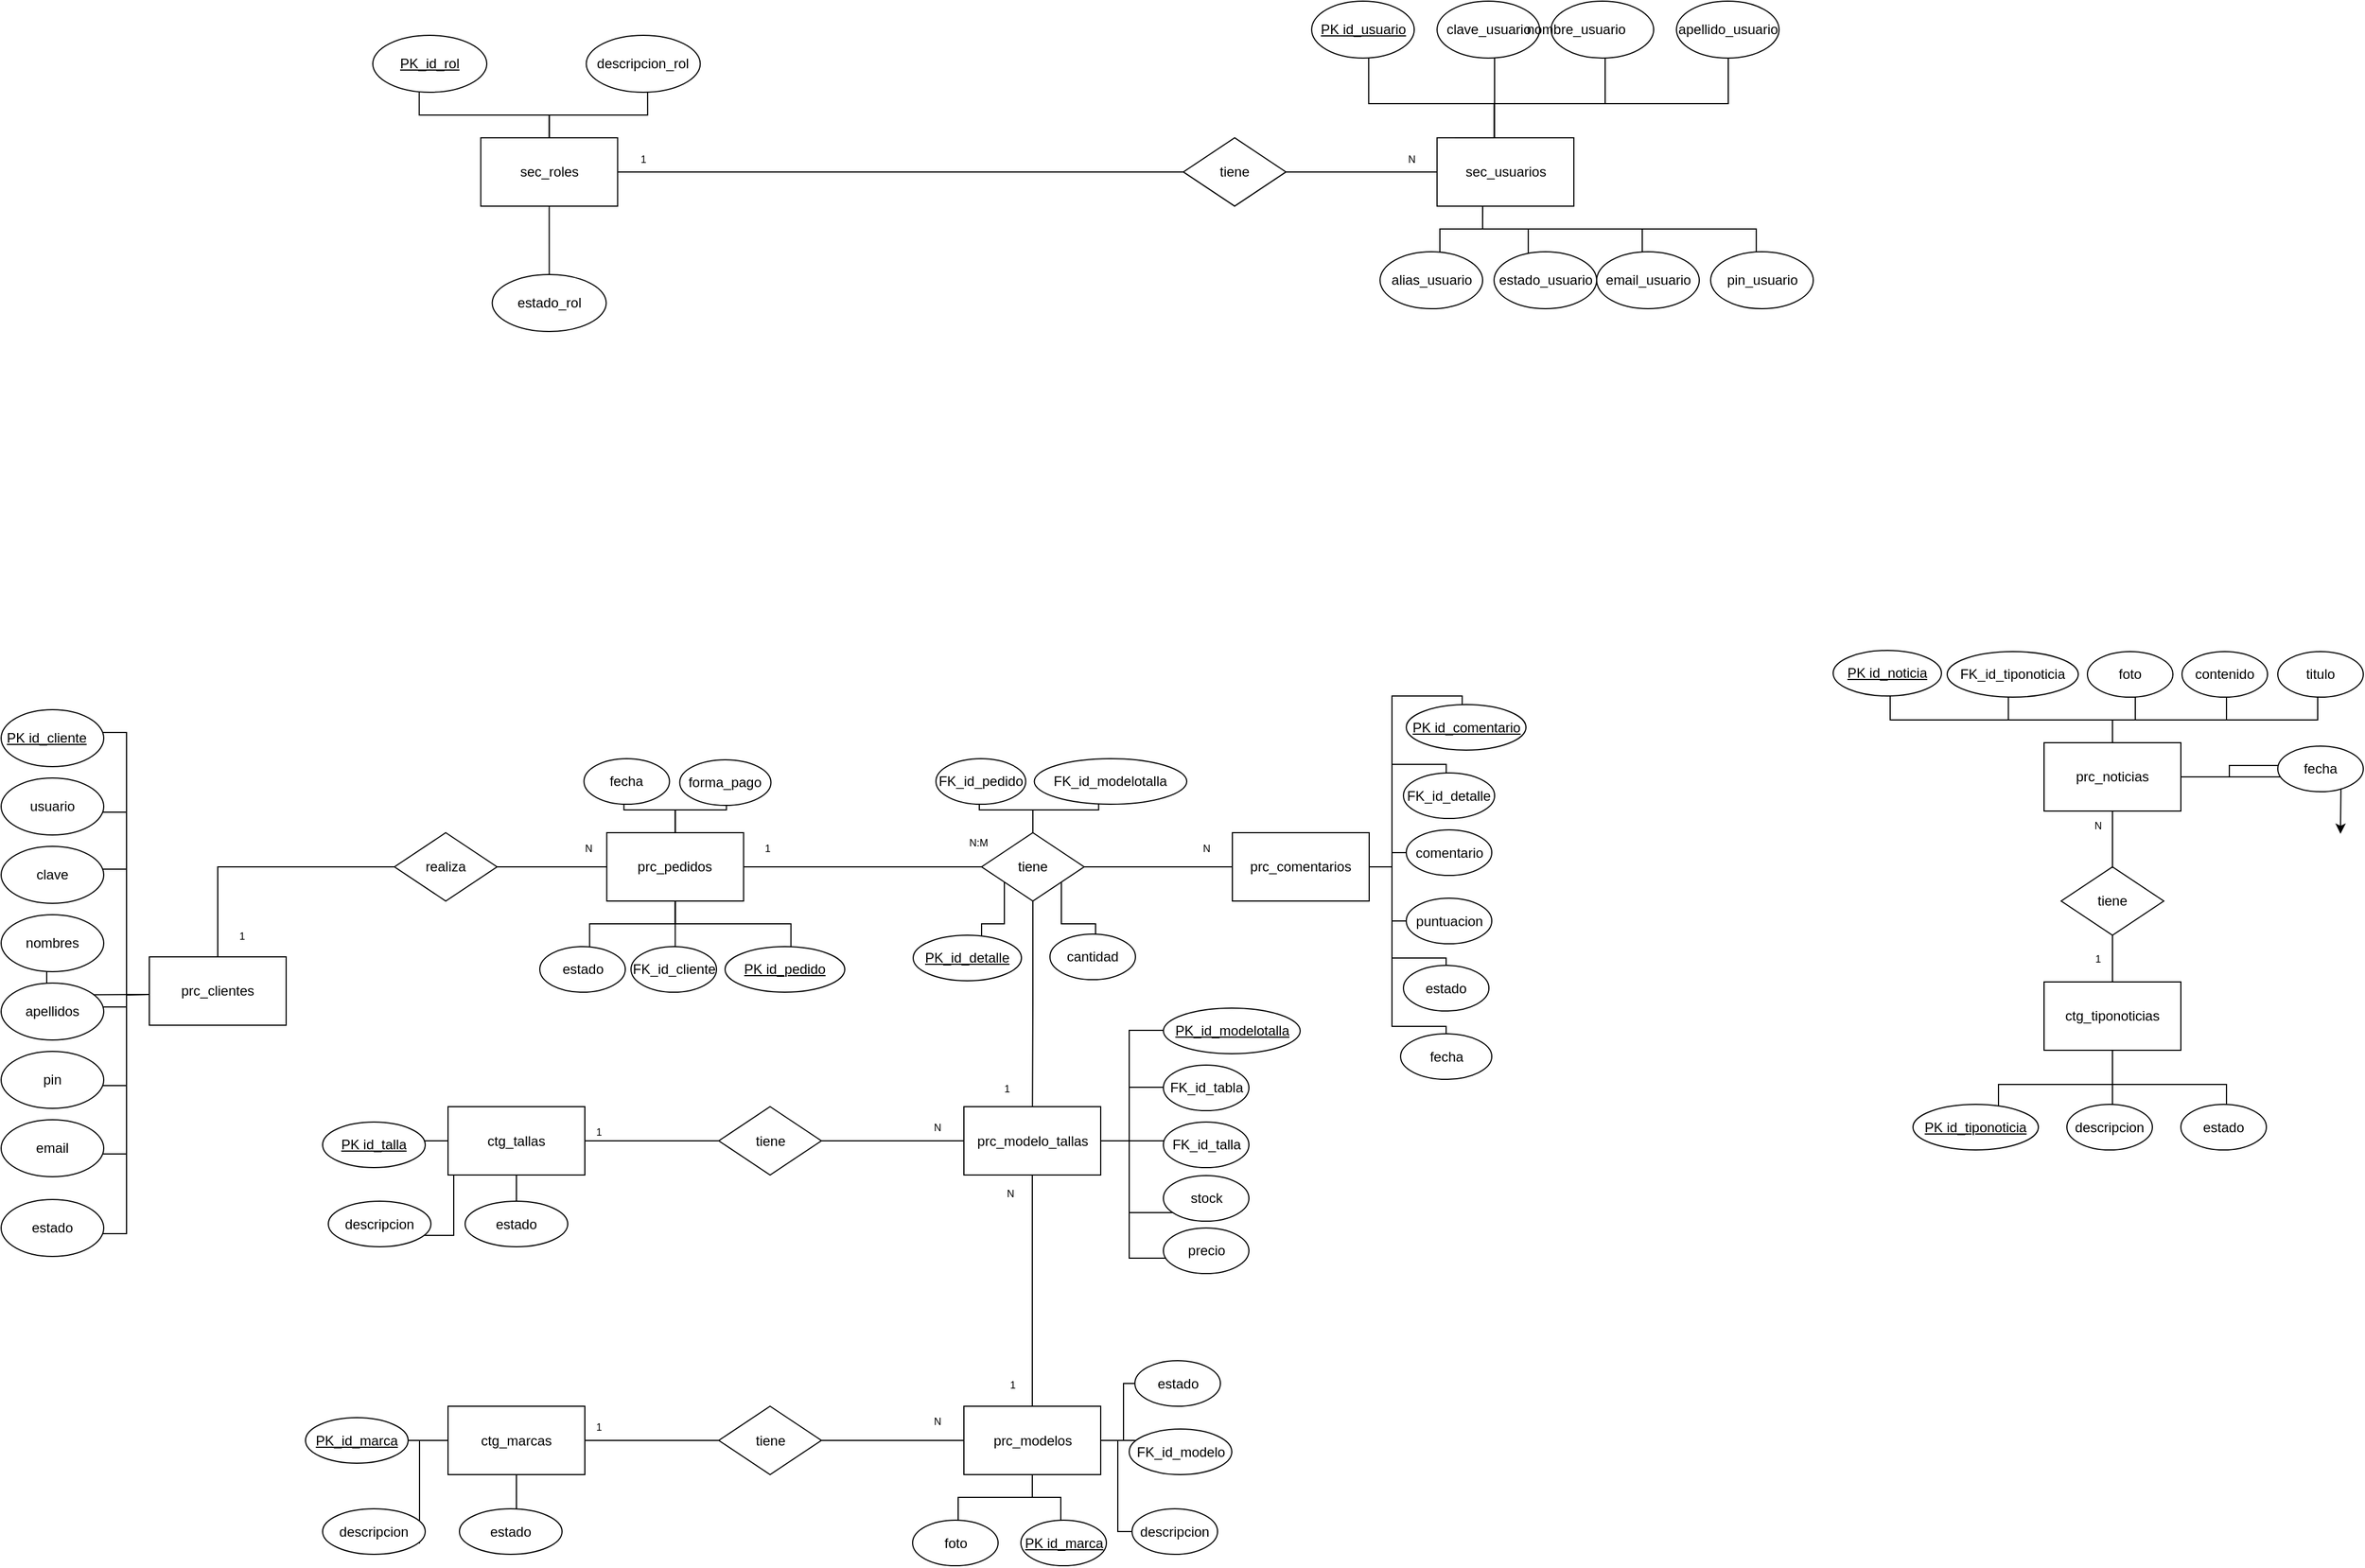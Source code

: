 <mxfile version="24.0.7" type="github">
  <diagram name="ER" id="s_cLqucrCK-qtgdjDWhT">
    <mxGraphModel dx="1533" dy="1961" grid="1" gridSize="10" guides="1" tooltips="1" connect="1" arrows="1" fold="1" page="1" pageScale="1" pageWidth="827" pageHeight="1169" math="0" shadow="0">
      <root>
        <mxCell id="0" />
        <mxCell id="1" parent="0" />
        <mxCell id="Yz_XdNRA3-hMg08UgE4n-2" value="realiza" style="rhombus;whiteSpace=wrap;html=1;" parent="1" vertex="1">
          <mxGeometry x="188" y="640" width="90" height="60" as="geometry" />
        </mxCell>
        <mxCell id="Yz_XdNRA3-hMg08UgE4n-3" value="tiene" style="rhombus;whiteSpace=wrap;html=1;" parent="1" vertex="1">
          <mxGeometry x="703" y="640" width="90" height="60" as="geometry" />
        </mxCell>
        <mxCell id="Yz_XdNRA3-hMg08UgE4n-4" value="tiene" style="rhombus;whiteSpace=wrap;html=1;" parent="1" vertex="1">
          <mxGeometry x="472.5" y="880.5" width="90" height="60" as="geometry" />
        </mxCell>
        <mxCell id="Yz_XdNRA3-hMg08UgE4n-5" value="tiene" style="rhombus;whiteSpace=wrap;html=1;" parent="1" vertex="1">
          <mxGeometry x="472.5" y="1143.5" width="90" height="60" as="geometry" />
        </mxCell>
        <mxCell id="Yz_XdNRA3-hMg08UgE4n-6" style="edgeStyle=orthogonalEdgeStyle;rounded=0;orthogonalLoop=1;jettySize=auto;html=1;entryX=0.542;entryY=0.5;entryDx=0;entryDy=0;entryPerimeter=0;exitX=1;exitY=0.5;exitDx=0;exitDy=0;" parent="1" source="Yz_XdNRA3-hMg08UgE4n-2" target="Yz_XdNRA3-hMg08UgE4n-22" edge="1">
          <mxGeometry relative="1" as="geometry">
            <mxPoint x="266.75" y="670" as="sourcePoint" />
          </mxGeometry>
        </mxCell>
        <mxCell id="Yz_XdNRA3-hMg08UgE4n-7" style="edgeStyle=orthogonalEdgeStyle;rounded=0;orthogonalLoop=1;jettySize=auto;html=1;entryX=0.5;entryY=0.5;entryDx=0;entryDy=0;entryPerimeter=0;" parent="1" source="Yz_XdNRA3-hMg08UgE4n-2" target="Yz_XdNRA3-hMg08UgE4n-23" edge="1">
          <mxGeometry relative="1" as="geometry" />
        </mxCell>
        <mxCell id="Yz_XdNRA3-hMg08UgE4n-8" style="edgeStyle=orthogonalEdgeStyle;rounded=0;orthogonalLoop=1;jettySize=auto;html=1;entryX=0.625;entryY=0.5;entryDx=0;entryDy=0;entryPerimeter=0;" parent="1" source="Yz_XdNRA3-hMg08UgE4n-3" target="Yz_XdNRA3-hMg08UgE4n-22" edge="1">
          <mxGeometry relative="1" as="geometry" />
        </mxCell>
        <mxCell id="Yz_XdNRA3-hMg08UgE4n-9" style="edgeStyle=orthogonalEdgeStyle;rounded=0;orthogonalLoop=1;jettySize=auto;html=1;entryX=0.417;entryY=0.5;entryDx=0;entryDy=0;entryPerimeter=0;" parent="1" source="Yz_XdNRA3-hMg08UgE4n-3" target="Yz_XdNRA3-hMg08UgE4n-26" edge="1">
          <mxGeometry relative="1" as="geometry" />
        </mxCell>
        <mxCell id="Yz_XdNRA3-hMg08UgE4n-10" style="edgeStyle=orthogonalEdgeStyle;rounded=0;orthogonalLoop=1;jettySize=auto;html=1;entryX=0.5;entryY=0.667;entryDx=0;entryDy=0;entryPerimeter=0;" parent="1" source="Yz_XdNRA3-hMg08UgE4n-3" target="Yz_XdNRA3-hMg08UgE4n-21" edge="1">
          <mxGeometry relative="1" as="geometry" />
        </mxCell>
        <mxCell id="Yz_XdNRA3-hMg08UgE4n-11" style="edgeStyle=orthogonalEdgeStyle;rounded=0;orthogonalLoop=1;jettySize=auto;html=1;entryX=0.292;entryY=0.5;entryDx=0;entryDy=0;entryPerimeter=0;exitX=1;exitY=0.5;exitDx=0;exitDy=0;" parent="1" source="Yz_XdNRA3-hMg08UgE4n-4" target="Yz_XdNRA3-hMg08UgE4n-21" edge="1">
          <mxGeometry relative="1" as="geometry">
            <mxPoint x="642.5" y="910.5" as="sourcePoint" />
          </mxGeometry>
        </mxCell>
        <mxCell id="Yz_XdNRA3-hMg08UgE4n-12" style="edgeStyle=orthogonalEdgeStyle;rounded=0;orthogonalLoop=1;jettySize=auto;html=1;entryX=0.625;entryY=0.5;entryDx=0;entryDy=0;entryPerimeter=0;" parent="1" source="Yz_XdNRA3-hMg08UgE4n-4" target="Yz_XdNRA3-hMg08UgE4n-28" edge="1">
          <mxGeometry relative="1" as="geometry" />
        </mxCell>
        <mxCell id="Yz_XdNRA3-hMg08UgE4n-13" style="edgeStyle=orthogonalEdgeStyle;rounded=0;orthogonalLoop=1;jettySize=auto;html=1;entryX=0.5;entryY=0.667;entryDx=0;entryDy=0;entryPerimeter=0;" parent="1" source="Yz_XdNRA3-hMg08UgE4n-21" target="Yz_XdNRA3-hMg08UgE4n-27" edge="1">
          <mxGeometry relative="1" as="geometry" />
        </mxCell>
        <mxCell id="Yz_XdNRA3-hMg08UgE4n-14" style="edgeStyle=orthogonalEdgeStyle;rounded=0;orthogonalLoop=1;jettySize=auto;html=1;entryX=0.292;entryY=0.5;entryDx=0;entryDy=0;entryPerimeter=0;exitX=1;exitY=0.5;exitDx=0;exitDy=0;" parent="1" source="Yz_XdNRA3-hMg08UgE4n-5" target="Yz_XdNRA3-hMg08UgE4n-27" edge="1">
          <mxGeometry relative="1" as="geometry">
            <mxPoint x="642.5" y="1173.5" as="sourcePoint" />
          </mxGeometry>
        </mxCell>
        <mxCell id="Yz_XdNRA3-hMg08UgE4n-15" style="edgeStyle=orthogonalEdgeStyle;rounded=0;orthogonalLoop=1;jettySize=auto;html=1;entryX=0.542;entryY=0.5;entryDx=0;entryDy=0;entryPerimeter=0;" parent="1" source="Yz_XdNRA3-hMg08UgE4n-5" target="Yz_XdNRA3-hMg08UgE4n-30" edge="1">
          <mxGeometry relative="1" as="geometry" />
        </mxCell>
        <mxCell id="Yz_XdNRA3-hMg08UgE4n-16" style="edgeStyle=orthogonalEdgeStyle;rounded=0;orthogonalLoop=1;jettySize=auto;html=1;entryX=0.444;entryY=0.5;entryDx=0;entryDy=0;entryPerimeter=0;" parent="1" source="Yz_XdNRA3-hMg08UgE4n-24" target="Yz_XdNRA3-hMg08UgE4n-32" edge="1">
          <mxGeometry relative="1" as="geometry">
            <mxPoint x="992.5" y="59.97" as="targetPoint" />
          </mxGeometry>
        </mxCell>
        <mxCell id="Yz_XdNRA3-hMg08UgE4n-17" style="edgeStyle=orthogonalEdgeStyle;rounded=0;orthogonalLoop=1;jettySize=auto;html=1;entryX=0.833;entryY=0.5;entryDx=0;entryDy=0;entryPerimeter=0;exitX=0;exitY=0.5;exitDx=0;exitDy=0;" parent="1" source="Yz_XdNRA3-hMg08UgE4n-32" target="Yz_XdNRA3-hMg08UgE4n-20" edge="1">
          <mxGeometry relative="1" as="geometry">
            <mxPoint x="552.5" y="69.97" as="sourcePoint" />
          </mxGeometry>
        </mxCell>
        <mxCell id="Yz_XdNRA3-hMg08UgE4n-18" style="edgeStyle=orthogonalEdgeStyle;rounded=0;orthogonalLoop=1;jettySize=auto;html=1;entryX=0.5;entryY=0.517;entryDx=0;entryDy=0;entryPerimeter=0;" parent="1" source="Yz_XdNRA3-hMg08UgE4n-29" target="Yz_XdNRA3-hMg08UgE4n-31" edge="1">
          <mxGeometry relative="1" as="geometry" />
        </mxCell>
        <mxCell id="Yz_XdNRA3-hMg08UgE4n-19" style="edgeStyle=orthogonalEdgeStyle;rounded=0;orthogonalLoop=1;jettySize=auto;html=1;entryX=0.5;entryY=0.5;entryDx=0;entryDy=0;entryPerimeter=0;" parent="1" source="Yz_XdNRA3-hMg08UgE4n-31" target="Yz_XdNRA3-hMg08UgE4n-25" edge="1">
          <mxGeometry relative="1" as="geometry" />
        </mxCell>
        <mxCell id="Yz_XdNRA3-hMg08UgE4n-188" style="edgeStyle=orthogonalEdgeStyle;rounded=0;orthogonalLoop=1;jettySize=auto;html=1;exitX=0.5;exitY=1;exitDx=0;exitDy=0;entryX=0.263;entryY=0.8;entryDx=0;entryDy=0;entryPerimeter=0;" parent="1" source="Yz_XdNRA3-hMg08UgE4n-20" target="Yz_XdNRA3-hMg08UgE4n-187" edge="1">
          <mxGeometry relative="1" as="geometry">
            <mxPoint x="324" y="170" as="targetPoint" />
            <Array as="points">
              <mxPoint x="324" y="190" />
            </Array>
          </mxGeometry>
        </mxCell>
        <mxCell id="Yz_XdNRA3-hMg08UgE4n-20" value="sec_roles" style="rounded=0;whiteSpace=wrap;html=1;" parent="1" vertex="1">
          <mxGeometry x="263.75" y="29.97" width="120" height="60" as="geometry" />
        </mxCell>
        <mxCell id="Yz_XdNRA3-hMg08UgE4n-21" value="prc_modelo_tallas" style="rounded=0;whiteSpace=wrap;html=1;" parent="1" vertex="1">
          <mxGeometry x="687.5" y="880.5" width="120" height="60" as="geometry" />
        </mxCell>
        <mxCell id="Yz_XdNRA3-hMg08UgE4n-22" value="prc_pedidos" style="rounded=0;whiteSpace=wrap;html=1;" parent="1" vertex="1">
          <mxGeometry x="374.25" y="640" width="120" height="60" as="geometry" />
        </mxCell>
        <mxCell id="Yz_XdNRA3-hMg08UgE4n-23" value="prc_clientes" style="rounded=0;whiteSpace=wrap;html=1;" parent="1" vertex="1">
          <mxGeometry x="-27" y="749" width="120" height="60" as="geometry" />
        </mxCell>
        <mxCell id="Yz_XdNRA3-hMg08UgE4n-24" value="sec_usuarios" style="rounded=0;whiteSpace=wrap;html=1;" parent="1" vertex="1">
          <mxGeometry x="1102.54" y="29.97" width="120" height="60" as="geometry" />
        </mxCell>
        <mxCell id="Yz_XdNRA3-hMg08UgE4n-25" value="ctg_tiponoticias" style="rounded=0;whiteSpace=wrap;html=1;" parent="1" vertex="1">
          <mxGeometry x="1635" y="771" width="120" height="60" as="geometry" />
        </mxCell>
        <mxCell id="Yz_XdNRA3-hMg08UgE4n-26" value="prc_comentarios" style="rounded=0;whiteSpace=wrap;html=1;" parent="1" vertex="1">
          <mxGeometry x="923" y="640" width="120" height="60" as="geometry" />
        </mxCell>
        <mxCell id="Yz_XdNRA3-hMg08UgE4n-27" value="prc_modelos" style="rounded=0;whiteSpace=wrap;html=1;" parent="1" vertex="1">
          <mxGeometry x="687.5" y="1143.5" width="120" height="60" as="geometry" />
        </mxCell>
        <mxCell id="Yz_XdNRA3-hMg08UgE4n-28" value="ctg_tallas" style="rounded=0;whiteSpace=wrap;html=1;" parent="1" vertex="1">
          <mxGeometry x="235" y="880.5" width="120" height="60" as="geometry" />
        </mxCell>
        <mxCell id="Yz_XdNRA3-hMg08UgE4n-29" value="prc_noticias" style="rounded=0;whiteSpace=wrap;html=1;" parent="1" vertex="1">
          <mxGeometry x="1635" y="561" width="120" height="60" as="geometry" />
        </mxCell>
        <mxCell id="Yz_XdNRA3-hMg08UgE4n-30" value="ctg_marcas" style="rounded=0;whiteSpace=wrap;html=1;" parent="1" vertex="1">
          <mxGeometry x="235" y="1143.5" width="120" height="60" as="geometry" />
        </mxCell>
        <mxCell id="Yz_XdNRA3-hMg08UgE4n-31" value="tiene" style="rhombus;whiteSpace=wrap;html=1;" parent="1" vertex="1">
          <mxGeometry x="1650" y="670" width="90" height="60" as="geometry" />
        </mxCell>
        <mxCell id="Yz_XdNRA3-hMg08UgE4n-32" value="tiene" style="rhombus;whiteSpace=wrap;html=1;" parent="1" vertex="1">
          <mxGeometry x="880" y="29.97" width="90" height="60" as="geometry" />
        </mxCell>
        <mxCell id="Yz_XdNRA3-hMg08UgE4n-33" style="edgeStyle=orthogonalEdgeStyle;rounded=0;orthogonalLoop=1;jettySize=auto;html=1;entryX=0.444;entryY=0.42;entryDx=0;entryDy=0;entryPerimeter=0;" parent="1" target="Yz_XdNRA3-hMg08UgE4n-44" edge="1">
          <mxGeometry relative="1" as="geometry">
            <mxPoint x="-27.0" y="782" as="sourcePoint" />
          </mxGeometry>
        </mxCell>
        <mxCell id="Yz_XdNRA3-hMg08UgE4n-34" style="edgeStyle=orthogonalEdgeStyle;rounded=0;orthogonalLoop=1;jettySize=auto;html=1;entryX=0.444;entryY=0.5;entryDx=0;entryDy=0;entryPerimeter=0;" parent="1" target="Yz_XdNRA3-hMg08UgE4n-46" edge="1">
          <mxGeometry relative="1" as="geometry">
            <mxPoint x="-27.0" y="782" as="sourcePoint" />
          </mxGeometry>
        </mxCell>
        <mxCell id="Yz_XdNRA3-hMg08UgE4n-35" style="edgeStyle=orthogonalEdgeStyle;rounded=0;orthogonalLoop=1;jettySize=auto;html=1;entryX=0.556;entryY=0.6;entryDx=0;entryDy=0;entryPerimeter=0;" parent="1" target="Yz_XdNRA3-hMg08UgE4n-43" edge="1">
          <mxGeometry relative="1" as="geometry">
            <Array as="points">
              <mxPoint x="-47" y="782" />
              <mxPoint x="-47" y="862" />
            </Array>
            <mxPoint x="-27.0" y="782" as="sourcePoint" />
          </mxGeometry>
        </mxCell>
        <mxCell id="Yz_XdNRA3-hMg08UgE4n-36" style="edgeStyle=orthogonalEdgeStyle;rounded=0;orthogonalLoop=1;jettySize=auto;html=1;entryX=0.556;entryY=0.6;entryDx=0;entryDy=0;entryPerimeter=0;" parent="1" target="Yz_XdNRA3-hMg08UgE4n-42" edge="1">
          <mxGeometry relative="1" as="geometry">
            <Array as="points">
              <mxPoint x="-47" y="782" />
              <mxPoint x="-47" y="922" />
            </Array>
            <mxPoint x="-27.0" y="782" as="sourcePoint" />
          </mxGeometry>
        </mxCell>
        <mxCell id="Yz_XdNRA3-hMg08UgE4n-37" style="edgeStyle=orthogonalEdgeStyle;rounded=0;orthogonalLoop=1;jettySize=auto;html=1;entryX=0.556;entryY=0.6;entryDx=0;entryDy=0;entryPerimeter=0;" parent="1" target="Yz_XdNRA3-hMg08UgE4n-41" edge="1">
          <mxGeometry relative="1" as="geometry">
            <Array as="points">
              <mxPoint x="-47" y="782" />
              <mxPoint x="-47" y="992" />
            </Array>
            <mxPoint x="-27.0" y="782" as="sourcePoint" />
          </mxGeometry>
        </mxCell>
        <mxCell id="Yz_XdNRA3-hMg08UgE4n-38" style="edgeStyle=orthogonalEdgeStyle;rounded=0;orthogonalLoop=1;jettySize=auto;html=1;entryX=0.556;entryY=0.4;entryDx=0;entryDy=0;entryPerimeter=0;" parent="1" target="Yz_XdNRA3-hMg08UgE4n-45" edge="1">
          <mxGeometry relative="1" as="geometry">
            <Array as="points">
              <mxPoint x="-47" y="782" />
              <mxPoint x="-47" y="672" />
            </Array>
            <mxPoint x="-27.0" y="782" as="sourcePoint" />
          </mxGeometry>
        </mxCell>
        <mxCell id="Yz_XdNRA3-hMg08UgE4n-39" style="edgeStyle=orthogonalEdgeStyle;rounded=0;orthogonalLoop=1;jettySize=auto;html=1;entryX=0.556;entryY=0.6;entryDx=0;entryDy=0;entryPerimeter=0;" parent="1" target="Yz_XdNRA3-hMg08UgE4n-40" edge="1">
          <mxGeometry relative="1" as="geometry">
            <Array as="points">
              <mxPoint x="-47" y="782" />
              <mxPoint x="-47" y="622" />
            </Array>
            <mxPoint x="-27.0" y="782" as="sourcePoint" />
          </mxGeometry>
        </mxCell>
        <mxCell id="Yz_XdNRA3-hMg08UgE4n-40" value="usuario" style="ellipse;whiteSpace=wrap;html=1;" parent="1" vertex="1">
          <mxGeometry x="-157" y="592" width="90" height="50" as="geometry" />
        </mxCell>
        <mxCell id="Yz_XdNRA3-hMg08UgE4n-41" value="estado" style="ellipse;whiteSpace=wrap;html=1;" parent="1" vertex="1">
          <mxGeometry x="-157" y="962" width="90" height="50" as="geometry" />
        </mxCell>
        <mxCell id="Yz_XdNRA3-hMg08UgE4n-42" value="email" style="ellipse;whiteSpace=wrap;html=1;" parent="1" vertex="1">
          <mxGeometry x="-157" y="892" width="90" height="50" as="geometry" />
        </mxCell>
        <mxCell id="Yz_XdNRA3-hMg08UgE4n-43" value="pin" style="ellipse;whiteSpace=wrap;html=1;" parent="1" vertex="1">
          <mxGeometry x="-157" y="832" width="90" height="50" as="geometry" />
        </mxCell>
        <mxCell id="Yz_XdNRA3-hMg08UgE4n-44" value="apellidos" style="ellipse;whiteSpace=wrap;html=1;" parent="1" vertex="1">
          <mxGeometry x="-157" y="772" width="90" height="50" as="geometry" />
        </mxCell>
        <mxCell id="Yz_XdNRA3-hMg08UgE4n-45" value="clave" style="ellipse;whiteSpace=wrap;html=1;" parent="1" vertex="1">
          <mxGeometry x="-157" y="652" width="90" height="50" as="geometry" />
        </mxCell>
        <mxCell id="Yz_XdNRA3-hMg08UgE4n-46" value="nombres" style="ellipse;whiteSpace=wrap;html=1;" parent="1" vertex="1">
          <mxGeometry x="-157" y="712" width="90" height="50" as="geometry" />
        </mxCell>
        <mxCell id="Yz_XdNRA3-hMg08UgE4n-47" style="edgeStyle=orthogonalEdgeStyle;rounded=0;orthogonalLoop=1;jettySize=auto;html=1;entryX=0.444;entryY=0.4;entryDx=0;entryDy=0;entryPerimeter=0;" parent="1" target="Yz_XdNRA3-hMg08UgE4n-48" edge="1">
          <mxGeometry relative="1" as="geometry">
            <Array as="points">
              <mxPoint x="-47" y="782" />
              <mxPoint x="-47" y="552" />
            </Array>
            <mxPoint x="-27.0" y="782" as="sourcePoint" />
          </mxGeometry>
        </mxCell>
        <mxCell id="Yz_XdNRA3-hMg08UgE4n-48" value="&lt;u&gt;PK id_cliente&lt;span style=&quot;white-space: pre;&quot;&gt;&#x9;&lt;/span&gt;&lt;/u&gt;" style="ellipse;whiteSpace=wrap;html=1;" parent="1" vertex="1">
          <mxGeometry x="-157" y="532" width="90" height="50" as="geometry" />
        </mxCell>
        <mxCell id="Yz_XdNRA3-hMg08UgE4n-49" style="edgeStyle=orthogonalEdgeStyle;rounded=0;orthogonalLoop=1;jettySize=auto;html=1;entryX=0.6;entryY=0.5;entryDx=0;entryDy=0;entryPerimeter=0;" parent="1" source="Yz_XdNRA3-hMg08UgE4n-26" target="Yz_XdNRA3-hMg08UgE4n-110" edge="1">
          <mxGeometry relative="1" as="geometry" />
        </mxCell>
        <mxCell id="Yz_XdNRA3-hMg08UgE4n-50" style="edgeStyle=orthogonalEdgeStyle;rounded=0;orthogonalLoop=1;jettySize=auto;html=1;entryX=0.6;entryY=0.5;entryDx=0;entryDy=0;entryPerimeter=0;" parent="1" source="Yz_XdNRA3-hMg08UgE4n-26" target="Yz_XdNRA3-hMg08UgE4n-111" edge="1">
          <mxGeometry relative="1" as="geometry" />
        </mxCell>
        <mxCell id="Yz_XdNRA3-hMg08UgE4n-51" style="edgeStyle=orthogonalEdgeStyle;rounded=0;orthogonalLoop=1;jettySize=auto;html=1;entryX=0.469;entryY=0.5;entryDx=0;entryDy=0;entryPerimeter=0;" parent="1" source="Yz_XdNRA3-hMg08UgE4n-26" target="Yz_XdNRA3-hMg08UgE4n-107" edge="1">
          <mxGeometry relative="1" as="geometry">
            <Array as="points">
              <mxPoint x="1063" y="670" />
              <mxPoint x="1063" y="580" />
            </Array>
          </mxGeometry>
        </mxCell>
        <mxCell id="Yz_XdNRA3-hMg08UgE4n-52" style="edgeStyle=orthogonalEdgeStyle;rounded=0;orthogonalLoop=1;jettySize=auto;html=1;entryX=0.467;entryY=0.5;entryDx=0;entryDy=0;entryPerimeter=0;" parent="1" source="Yz_XdNRA3-hMg08UgE4n-26" target="Yz_XdNRA3-hMg08UgE4n-108" edge="1">
          <mxGeometry relative="1" as="geometry">
            <Array as="points">
              <mxPoint x="1063" y="670" />
              <mxPoint x="1063" y="520" />
            </Array>
          </mxGeometry>
        </mxCell>
        <mxCell id="Yz_XdNRA3-hMg08UgE4n-53" style="edgeStyle=orthogonalEdgeStyle;rounded=0;orthogonalLoop=1;jettySize=auto;html=1;entryX=0.5;entryY=0.525;entryDx=0;entryDy=0;entryPerimeter=0;" parent="1" source="Yz_XdNRA3-hMg08UgE4n-26" target="Yz_XdNRA3-hMg08UgE4n-112" edge="1">
          <mxGeometry relative="1" as="geometry">
            <Array as="points">
              <mxPoint x="1063" y="670" />
              <mxPoint x="1063" y="750" />
            </Array>
          </mxGeometry>
        </mxCell>
        <mxCell id="Yz_XdNRA3-hMg08UgE4n-54" style="edgeStyle=orthogonalEdgeStyle;rounded=0;orthogonalLoop=1;jettySize=auto;html=1;entryX=0.5;entryY=0.525;entryDx=0;entryDy=0;entryPerimeter=0;" parent="1" source="Yz_XdNRA3-hMg08UgE4n-26" target="Yz_XdNRA3-hMg08UgE4n-109" edge="1">
          <mxGeometry relative="1" as="geometry">
            <Array as="points">
              <mxPoint x="1063" y="670" />
              <mxPoint x="1063" y="810" />
            </Array>
          </mxGeometry>
        </mxCell>
        <mxCell id="Yz_XdNRA3-hMg08UgE4n-55" style="edgeStyle=orthogonalEdgeStyle;rounded=0;orthogonalLoop=1;jettySize=auto;html=1;entryX=0.533;entryY=0.525;entryDx=0;entryDy=0;entryPerimeter=0;" parent="1" source="Yz_XdNRA3-hMg08UgE4n-3" target="Yz_XdNRA3-hMg08UgE4n-106" edge="1">
          <mxGeometry relative="1" as="geometry">
            <Array as="points">
              <mxPoint x="773" y="720" />
              <mxPoint x="803" y="720" />
            </Array>
          </mxGeometry>
        </mxCell>
        <mxCell id="Yz_XdNRA3-hMg08UgE4n-56" style="edgeStyle=orthogonalEdgeStyle;rounded=0;orthogonalLoop=1;jettySize=auto;html=1;entryX=0.533;entryY=0.5;entryDx=0;entryDy=0;entryPerimeter=0;" parent="1" source="Yz_XdNRA3-hMg08UgE4n-3" target="Yz_XdNRA3-hMg08UgE4n-105" edge="1">
          <mxGeometry relative="1" as="geometry">
            <Array as="points">
              <mxPoint x="723" y="720" />
              <mxPoint x="703" y="720" />
            </Array>
          </mxGeometry>
        </mxCell>
        <mxCell id="Yz_XdNRA3-hMg08UgE4n-57" style="edgeStyle=orthogonalEdgeStyle;rounded=0;orthogonalLoop=1;jettySize=auto;html=1;entryX=0.422;entryY=0.625;entryDx=0;entryDy=0;entryPerimeter=0;" parent="1" source="Yz_XdNRA3-hMg08UgE4n-3" target="Yz_XdNRA3-hMg08UgE4n-103" edge="1">
          <mxGeometry relative="1" as="geometry" />
        </mxCell>
        <mxCell id="Yz_XdNRA3-hMg08UgE4n-58" style="edgeStyle=orthogonalEdgeStyle;rounded=0;orthogonalLoop=1;jettySize=auto;html=1;entryX=0.483;entryY=0.375;entryDx=0;entryDy=0;entryPerimeter=0;" parent="1" source="Yz_XdNRA3-hMg08UgE4n-3" target="Yz_XdNRA3-hMg08UgE4n-104" edge="1">
          <mxGeometry relative="1" as="geometry" />
        </mxCell>
        <mxCell id="Yz_XdNRA3-hMg08UgE4n-59" style="edgeStyle=orthogonalEdgeStyle;rounded=0;orthogonalLoop=1;jettySize=auto;html=1;entryX=0.55;entryY=0.75;entryDx=0;entryDy=0;entryPerimeter=0;" parent="1" source="Yz_XdNRA3-hMg08UgE4n-22" target="Yz_XdNRA3-hMg08UgE4n-99" edge="1">
          <mxGeometry relative="1" as="geometry" />
        </mxCell>
        <mxCell id="Yz_XdNRA3-hMg08UgE4n-60" style="edgeStyle=orthogonalEdgeStyle;rounded=0;orthogonalLoop=1;jettySize=auto;html=1;entryX=0.517;entryY=0.75;entryDx=0;entryDy=0;entryPerimeter=0;" parent="1" source="Yz_XdNRA3-hMg08UgE4n-22" target="Yz_XdNRA3-hMg08UgE4n-100" edge="1">
          <mxGeometry relative="1" as="geometry" />
        </mxCell>
        <mxCell id="Yz_XdNRA3-hMg08UgE4n-61" style="edgeStyle=orthogonalEdgeStyle;rounded=0;orthogonalLoop=1;jettySize=auto;html=1;entryX=0.583;entryY=0.5;entryDx=0;entryDy=0;entryPerimeter=0;" parent="1" source="Yz_XdNRA3-hMg08UgE4n-22" target="Yz_XdNRA3-hMg08UgE4n-102" edge="1">
          <mxGeometry relative="1" as="geometry" />
        </mxCell>
        <mxCell id="Yz_XdNRA3-hMg08UgE4n-62" style="edgeStyle=orthogonalEdgeStyle;rounded=0;orthogonalLoop=1;jettySize=auto;html=1;entryX=0.512;entryY=0.6;entryDx=0;entryDy=0;entryPerimeter=0;" parent="1" source="Yz_XdNRA3-hMg08UgE4n-22" target="Yz_XdNRA3-hMg08UgE4n-98" edge="1">
          <mxGeometry relative="1" as="geometry" />
        </mxCell>
        <mxCell id="Yz_XdNRA3-hMg08UgE4n-63" style="edgeStyle=orthogonalEdgeStyle;rounded=0;orthogonalLoop=1;jettySize=auto;html=1;entryX=0.467;entryY=0.375;entryDx=0;entryDy=0;entryPerimeter=0;" parent="1" source="Yz_XdNRA3-hMg08UgE4n-22" target="Yz_XdNRA3-hMg08UgE4n-101" edge="1">
          <mxGeometry relative="1" as="geometry" />
        </mxCell>
        <mxCell id="Yz_XdNRA3-hMg08UgE4n-64" style="edgeStyle=orthogonalEdgeStyle;rounded=0;orthogonalLoop=1;jettySize=auto;html=1;entryX=0.533;entryY=0.413;entryDx=0;entryDy=0;entryPerimeter=0;" parent="1" source="Yz_XdNRA3-hMg08UgE4n-21" target="Yz_XdNRA3-hMg08UgE4n-117" edge="1">
          <mxGeometry relative="1" as="geometry" />
        </mxCell>
        <mxCell id="Yz_XdNRA3-hMg08UgE4n-65" style="edgeStyle=orthogonalEdgeStyle;rounded=0;orthogonalLoop=1;jettySize=auto;html=1;entryX=0.8;entryY=0.488;entryDx=0;entryDy=0;entryPerimeter=0;" parent="1" source="Yz_XdNRA3-hMg08UgE4n-21" target="Yz_XdNRA3-hMg08UgE4n-113" edge="1">
          <mxGeometry relative="1" as="geometry">
            <Array as="points">
              <mxPoint x="832.5" y="910.5" />
              <mxPoint x="832.5" y="863.5" />
            </Array>
          </mxGeometry>
        </mxCell>
        <mxCell id="Yz_XdNRA3-hMg08UgE4n-66" style="edgeStyle=orthogonalEdgeStyle;rounded=0;orthogonalLoop=1;jettySize=auto;html=1;entryX=0.444;entryY=0.488;entryDx=0;entryDy=0;entryPerimeter=0;" parent="1" source="Yz_XdNRA3-hMg08UgE4n-21" target="Yz_XdNRA3-hMg08UgE4n-116" edge="1">
          <mxGeometry relative="1" as="geometry">
            <Array as="points">
              <mxPoint x="832.5" y="910.5" />
              <mxPoint x="832.5" y="813.5" />
            </Array>
          </mxGeometry>
        </mxCell>
        <mxCell id="Yz_XdNRA3-hMg08UgE4n-67" style="edgeStyle=orthogonalEdgeStyle;rounded=0;orthogonalLoop=1;jettySize=auto;html=1;entryX=0.533;entryY=0.813;entryDx=0;entryDy=0;entryPerimeter=0;" parent="1" source="Yz_XdNRA3-hMg08UgE4n-21" target="Yz_XdNRA3-hMg08UgE4n-114" edge="1">
          <mxGeometry relative="1" as="geometry">
            <Array as="points">
              <mxPoint x="832.5" y="910.5" />
              <mxPoint x="832.5" y="973.5" />
            </Array>
          </mxGeometry>
        </mxCell>
        <mxCell id="Yz_XdNRA3-hMg08UgE4n-68" style="edgeStyle=orthogonalEdgeStyle;rounded=0;orthogonalLoop=1;jettySize=auto;html=1;entryX=0.4;entryY=0.663;entryDx=0;entryDy=0;entryPerimeter=0;" parent="1" source="Yz_XdNRA3-hMg08UgE4n-21" target="Yz_XdNRA3-hMg08UgE4n-115" edge="1">
          <mxGeometry relative="1" as="geometry">
            <Array as="points">
              <mxPoint x="832.5" y="910.5" />
              <mxPoint x="832.5" y="1013.5" />
            </Array>
          </mxGeometry>
        </mxCell>
        <mxCell id="Yz_XdNRA3-hMg08UgE4n-69" style="edgeStyle=orthogonalEdgeStyle;rounded=0;orthogonalLoop=1;jettySize=auto;html=1;entryX=0.533;entryY=0.25;entryDx=0;entryDy=0;entryPerimeter=0;" parent="1" source="Yz_XdNRA3-hMg08UgE4n-27" target="Yz_XdNRA3-hMg08UgE4n-120" edge="1">
          <mxGeometry relative="1" as="geometry" />
        </mxCell>
        <mxCell id="Yz_XdNRA3-hMg08UgE4n-70" style="edgeStyle=orthogonalEdgeStyle;rounded=0;orthogonalLoop=1;jettySize=auto;html=1;entryX=0.867;entryY=0.5;entryDx=0;entryDy=0;entryPerimeter=0;" parent="1" source="Yz_XdNRA3-hMg08UgE4n-27" target="Yz_XdNRA3-hMg08UgE4n-121" edge="1">
          <mxGeometry relative="1" as="geometry" />
        </mxCell>
        <mxCell id="Yz_XdNRA3-hMg08UgE4n-71" style="edgeStyle=orthogonalEdgeStyle;rounded=0;orthogonalLoop=1;jettySize=auto;html=1;entryX=0.5;entryY=0.5;entryDx=0;entryDy=0;entryPerimeter=0;" parent="1" source="Yz_XdNRA3-hMg08UgE4n-27" target="Yz_XdNRA3-hMg08UgE4n-118" edge="1">
          <mxGeometry relative="1" as="geometry">
            <Array as="points">
              <mxPoint x="822.5" y="1173.5" />
              <mxPoint x="822.5" y="1253.5" />
            </Array>
          </mxGeometry>
        </mxCell>
        <mxCell id="Yz_XdNRA3-hMg08UgE4n-72" style="edgeStyle=orthogonalEdgeStyle;rounded=0;orthogonalLoop=1;jettySize=auto;html=1;entryX=0.467;entryY=0.5;entryDx=0;entryDy=0;entryPerimeter=0;" parent="1" source="Yz_XdNRA3-hMg08UgE4n-27" target="Yz_XdNRA3-hMg08UgE4n-119" edge="1">
          <mxGeometry relative="1" as="geometry" />
        </mxCell>
        <mxCell id="Yz_XdNRA3-hMg08UgE4n-73" style="edgeStyle=orthogonalEdgeStyle;rounded=0;orthogonalLoop=1;jettySize=auto;html=1;entryX=0.533;entryY=0.5;entryDx=0;entryDy=0;entryPerimeter=0;" parent="1" source="Yz_XdNRA3-hMg08UgE4n-27" target="Yz_XdNRA3-hMg08UgE4n-122" edge="1">
          <mxGeometry relative="1" as="geometry" />
        </mxCell>
        <mxCell id="Yz_XdNRA3-hMg08UgE4n-74" style="edgeStyle=orthogonalEdgeStyle;rounded=0;orthogonalLoop=1;jettySize=auto;html=1;entryX=0.5;entryY=0.75;entryDx=0;entryDy=0;entryPerimeter=0;" parent="1" source="Yz_XdNRA3-hMg08UgE4n-28" target="Yz_XdNRA3-hMg08UgE4n-127" edge="1">
          <mxGeometry relative="1" as="geometry" />
        </mxCell>
        <mxCell id="Yz_XdNRA3-hMg08UgE4n-75" style="edgeStyle=orthogonalEdgeStyle;rounded=0;orthogonalLoop=1;jettySize=auto;html=1;entryX=0.5;entryY=0.413;entryDx=0;entryDy=0;entryPerimeter=0;" parent="1" source="Yz_XdNRA3-hMg08UgE4n-28" target="Yz_XdNRA3-hMg08UgE4n-123" edge="1">
          <mxGeometry relative="1" as="geometry" />
        </mxCell>
        <mxCell id="Yz_XdNRA3-hMg08UgE4n-76" style="edgeStyle=orthogonalEdgeStyle;rounded=0;orthogonalLoop=1;jettySize=auto;html=1;entryX=0.556;entryY=0.75;entryDx=0;entryDy=0;entryPerimeter=0;" parent="1" source="Yz_XdNRA3-hMg08UgE4n-28" target="Yz_XdNRA3-hMg08UgE4n-126" edge="1">
          <mxGeometry relative="1" as="geometry">
            <Array as="points">
              <mxPoint x="240" y="993.5" />
            </Array>
          </mxGeometry>
        </mxCell>
        <mxCell id="Yz_XdNRA3-hMg08UgE4n-77" style="edgeStyle=orthogonalEdgeStyle;rounded=0;orthogonalLoop=1;jettySize=auto;html=1;entryX=0.556;entryY=0.75;entryDx=0;entryDy=0;entryPerimeter=0;" parent="1" source="Yz_XdNRA3-hMg08UgE4n-30" target="Yz_XdNRA3-hMg08UgE4n-125" edge="1">
          <mxGeometry relative="1" as="geometry" />
        </mxCell>
        <mxCell id="Yz_XdNRA3-hMg08UgE4n-78" style="edgeStyle=orthogonalEdgeStyle;rounded=0;orthogonalLoop=1;jettySize=auto;html=1;entryX=0.5;entryY=0.75;entryDx=0;entryDy=0;entryPerimeter=0;" parent="1" source="Yz_XdNRA3-hMg08UgE4n-30" target="Yz_XdNRA3-hMg08UgE4n-124" edge="1">
          <mxGeometry relative="1" as="geometry">
            <Array as="points">
              <mxPoint x="210" y="1173.5" />
              <mxPoint x="210" y="1263.5" />
            </Array>
          </mxGeometry>
        </mxCell>
        <mxCell id="Yz_XdNRA3-hMg08UgE4n-79" style="edgeStyle=orthogonalEdgeStyle;rounded=0;orthogonalLoop=1;jettySize=auto;html=1;entryX=0.444;entryY=0.5;entryDx=0;entryDy=0;entryPerimeter=0;" parent="1" source="Yz_XdNRA3-hMg08UgE4n-30" target="Yz_XdNRA3-hMg08UgE4n-128" edge="1">
          <mxGeometry relative="1" as="geometry" />
        </mxCell>
        <mxCell id="Yz_XdNRA3-hMg08UgE4n-80" style="edgeStyle=orthogonalEdgeStyle;rounded=0;orthogonalLoop=1;jettySize=auto;html=1;entryX=0.556;entryY=0.6;entryDx=0;entryDy=0;entryPerimeter=0;" parent="1" source="Yz_XdNRA3-hMg08UgE4n-24" target="Yz_XdNRA3-hMg08UgE4n-93" edge="1">
          <mxGeometry relative="1" as="geometry">
            <Array as="points">
              <mxPoint x="1152.54" y="-0.03" />
              <mxPoint x="1042.54" y="-0.03" />
            </Array>
          </mxGeometry>
        </mxCell>
        <mxCell id="Yz_XdNRA3-hMg08UgE4n-82" style="edgeStyle=orthogonalEdgeStyle;rounded=0;orthogonalLoop=1;jettySize=auto;html=1;entryX=0.556;entryY=0.4;entryDx=0;entryDy=0;entryPerimeter=0;" parent="1" edge="1">
          <mxGeometry relative="1" as="geometry">
            <Array as="points">
              <mxPoint x="1153" y="30" />
              <mxPoint x="1153" y="-70" />
            </Array>
            <mxPoint x="1118.04" y="29.97" as="sourcePoint" />
            <mxPoint x="1117.62" y="-70.03" as="targetPoint" />
          </mxGeometry>
        </mxCell>
        <mxCell id="Yz_XdNRA3-hMg08UgE4n-83" style="edgeStyle=orthogonalEdgeStyle;rounded=0;orthogonalLoop=1;jettySize=auto;html=1;entryX=0.444;entryY=0.4;entryDx=0;entryDy=0;entryPerimeter=0;" parent="1" source="Yz_XdNRA3-hMg08UgE4n-24" target="Yz_XdNRA3-hMg08UgE4n-91" edge="1">
          <mxGeometry relative="1" as="geometry">
            <Array as="points">
              <mxPoint x="1153" />
              <mxPoint x="1250" />
              <mxPoint x="1250" y="-70" />
            </Array>
          </mxGeometry>
        </mxCell>
        <mxCell id="Yz_XdNRA3-hMg08UgE4n-84" style="edgeStyle=orthogonalEdgeStyle;rounded=0;orthogonalLoop=1;jettySize=auto;html=1;entryX=0.667;entryY=0.4;entryDx=0;entryDy=0;entryPerimeter=0;" parent="1" source="Yz_XdNRA3-hMg08UgE4n-24" target="Yz_XdNRA3-hMg08UgE4n-89" edge="1">
          <mxGeometry relative="1" as="geometry">
            <Array as="points">
              <mxPoint x="1153" />
              <mxPoint x="1358" />
              <mxPoint x="1358" y="-70" />
            </Array>
          </mxGeometry>
        </mxCell>
        <mxCell id="Yz_XdNRA3-hMg08UgE4n-85" style="edgeStyle=orthogonalEdgeStyle;rounded=0;orthogonalLoop=1;jettySize=auto;html=1;entryX=0.556;entryY=0.6;entryDx=0;entryDy=0;entryPerimeter=0;" parent="1" target="Yz_XdNRA3-hMg08UgE4n-88" edge="1">
          <mxGeometry relative="1" as="geometry">
            <Array as="points">
              <mxPoint x="1142.54" y="110" />
              <mxPoint x="1382.54" y="110" />
              <mxPoint x="1382.54" y="160" />
            </Array>
            <mxPoint x="1142.5" y="90.0" as="sourcePoint" />
          </mxGeometry>
        </mxCell>
        <mxCell id="Yz_XdNRA3-hMg08UgE4n-86" style="edgeStyle=orthogonalEdgeStyle;rounded=0;orthogonalLoop=1;jettySize=auto;html=1;entryX=0.556;entryY=0.6;entryDx=0;entryDy=0;entryPerimeter=0;" parent="1" target="Yz_XdNRA3-hMg08UgE4n-87" edge="1">
          <mxGeometry relative="1" as="geometry">
            <mxPoint x="1142.54" y="90.03" as="sourcePoint" />
            <Array as="points">
              <mxPoint x="1142.54" y="110" />
              <mxPoint x="1282.54" y="110" />
              <mxPoint x="1282.54" y="150" />
              <mxPoint x="1292.54" y="150" />
            </Array>
          </mxGeometry>
        </mxCell>
        <mxCell id="Yz_XdNRA3-hMg08UgE4n-87" value="email_usuario" style="ellipse;whiteSpace=wrap;html=1;" parent="1" vertex="1">
          <mxGeometry x="1242.54" y="130.03" width="90" height="50" as="geometry" />
        </mxCell>
        <mxCell id="Yz_XdNRA3-hMg08UgE4n-88" value="pin_usuario" style="ellipse;whiteSpace=wrap;html=1;" parent="1" vertex="1">
          <mxGeometry x="1342.54" y="130.03" width="90" height="50" as="geometry" />
        </mxCell>
        <mxCell id="Yz_XdNRA3-hMg08UgE4n-89" value="apellido_usuario" style="ellipse;whiteSpace=wrap;html=1;" parent="1" vertex="1">
          <mxGeometry x="1312.54" y="-90.03" width="90" height="50" as="geometry" />
        </mxCell>
        <mxCell id="Yz_XdNRA3-hMg08UgE4n-90" value="clave_usuario" style="ellipse;whiteSpace=wrap;html=1;" parent="1" vertex="1">
          <mxGeometry x="1102.54" y="-90.03" width="90" height="50" as="geometry" />
        </mxCell>
        <mxCell id="Yz_XdNRA3-hMg08UgE4n-91" value="nombre_usuario&lt;span style=&quot;white-space: pre;&quot;&gt;&#x9;&lt;/span&gt;&lt;span style=&quot;white-space: pre;&quot;&gt;&#x9;&lt;/span&gt;" style="ellipse;whiteSpace=wrap;html=1;" parent="1" vertex="1">
          <mxGeometry x="1202.54" y="-90.03" width="90" height="50" as="geometry" />
        </mxCell>
        <mxCell id="Yz_XdNRA3-hMg08UgE4n-93" value="&lt;u&gt;PK id_usuario&lt;/u&gt;" style="ellipse;whiteSpace=wrap;html=1;" parent="1" vertex="1">
          <mxGeometry x="992.54" y="-90.03" width="90" height="50" as="geometry" />
        </mxCell>
        <mxCell id="Yz_XdNRA3-hMg08UgE4n-94" style="edgeStyle=orthogonalEdgeStyle;rounded=0;orthogonalLoop=1;jettySize=auto;html=1;entryX=0.583;entryY=0.8;entryDx=0;entryDy=0;entryPerimeter=0;" parent="1" target="Yz_XdNRA3-hMg08UgE4n-96" edge="1">
          <mxGeometry relative="1" as="geometry">
            <mxPoint x="1142.54" y="90.03" as="sourcePoint" />
            <Array as="points">
              <mxPoint x="1142.54" y="110.03" />
              <mxPoint x="1104.54" y="110.03" />
            </Array>
          </mxGeometry>
        </mxCell>
        <mxCell id="Yz_XdNRA3-hMg08UgE4n-95" style="edgeStyle=orthogonalEdgeStyle;rounded=0;orthogonalLoop=1;jettySize=auto;html=1;entryX=0.444;entryY=0.8;entryDx=0;entryDy=0;entryPerimeter=0;" parent="1" target="Yz_XdNRA3-hMg08UgE4n-97" edge="1">
          <mxGeometry relative="1" as="geometry">
            <mxPoint x="1142.54" y="90.03" as="sourcePoint" />
            <Array as="points">
              <mxPoint x="1142.54" y="110.03" />
              <mxPoint x="1182.54" y="110.03" />
            </Array>
          </mxGeometry>
        </mxCell>
        <mxCell id="Yz_XdNRA3-hMg08UgE4n-96" value="alias_usuario" style="ellipse;whiteSpace=wrap;html=1;" parent="1" vertex="1">
          <mxGeometry x="1052.54" y="130.03" width="90" height="50" as="geometry" />
        </mxCell>
        <mxCell id="Yz_XdNRA3-hMg08UgE4n-97" value="estado_usuario" style="ellipse;whiteSpace=wrap;html=1;" parent="1" vertex="1">
          <mxGeometry x="1152.54" y="130.03" width="90" height="50" as="geometry" />
        </mxCell>
        <mxCell id="Yz_XdNRA3-hMg08UgE4n-98" value="forma_pago" style="ellipse;whiteSpace=wrap;html=1;" parent="1" vertex="1">
          <mxGeometry x="438.25" y="576" width="80" height="40" as="geometry" />
        </mxCell>
        <mxCell id="Yz_XdNRA3-hMg08UgE4n-99" value="&lt;u&gt;PK id_pedido&lt;/u&gt;" style="ellipse;whiteSpace=wrap;html=1;" parent="1" vertex="1">
          <mxGeometry x="478" y="740" width="105" height="40" as="geometry" />
        </mxCell>
        <mxCell id="Yz_XdNRA3-hMg08UgE4n-100" value="FK_id_cliente" style="ellipse;whiteSpace=wrap;html=1;" parent="1" vertex="1">
          <mxGeometry x="395.5" y="740" width="75" height="40" as="geometry" />
        </mxCell>
        <mxCell id="Yz_XdNRA3-hMg08UgE4n-101" value="fecha" style="ellipse;whiteSpace=wrap;html=1;" parent="1" vertex="1">
          <mxGeometry x="354.25" y="575" width="75" height="40" as="geometry" />
        </mxCell>
        <mxCell id="Yz_XdNRA3-hMg08UgE4n-102" value="estado" style="ellipse;whiteSpace=wrap;html=1;" parent="1" vertex="1">
          <mxGeometry x="315.5" y="740" width="75" height="40" as="geometry" />
        </mxCell>
        <mxCell id="Yz_XdNRA3-hMg08UgE4n-103" value="FK_id_modelotalla" style="ellipse;whiteSpace=wrap;html=1;" parent="1" vertex="1">
          <mxGeometry x="749.25" y="575" width="133.75" height="40" as="geometry" />
        </mxCell>
        <mxCell id="Yz_XdNRA3-hMg08UgE4n-104" value="FK_id_pedido" style="ellipse;whiteSpace=wrap;html=1;" parent="1" vertex="1">
          <mxGeometry x="663" y="575" width="78.75" height="40" as="geometry" />
        </mxCell>
        <mxCell id="Yz_XdNRA3-hMg08UgE4n-105" value="&lt;u&gt;PK_id_detalle&lt;/u&gt;" style="ellipse;whiteSpace=wrap;html=1;" parent="1" vertex="1">
          <mxGeometry x="643" y="730" width="95" height="40" as="geometry" />
        </mxCell>
        <mxCell id="Yz_XdNRA3-hMg08UgE4n-106" value="cantidad" style="ellipse;whiteSpace=wrap;html=1;" parent="1" vertex="1">
          <mxGeometry x="763" y="729" width="75" height="40" as="geometry" />
        </mxCell>
        <mxCell id="Yz_XdNRA3-hMg08UgE4n-107" value="FK_id_detalle" style="ellipse;whiteSpace=wrap;html=1;" parent="1" vertex="1">
          <mxGeometry x="1073.04" y="587.5" width="80" height="40" as="geometry" />
        </mxCell>
        <mxCell id="Yz_XdNRA3-hMg08UgE4n-108" value="&lt;u&gt;PK id_comentario&lt;/u&gt;" style="ellipse;whiteSpace=wrap;html=1;" parent="1" vertex="1">
          <mxGeometry x="1075.54" y="527.5" width="105" height="40" as="geometry" />
        </mxCell>
        <mxCell id="Yz_XdNRA3-hMg08UgE4n-109" value="fecha" style="ellipse;whiteSpace=wrap;html=1;" parent="1" vertex="1">
          <mxGeometry x="1070.54" y="816.5" width="80" height="40" as="geometry" />
        </mxCell>
        <mxCell id="Yz_XdNRA3-hMg08UgE4n-110" value="puntuacion" style="ellipse;whiteSpace=wrap;html=1;" parent="1" vertex="1">
          <mxGeometry x="1075.54" y="697.5" width="75" height="40" as="geometry" />
        </mxCell>
        <mxCell id="Yz_XdNRA3-hMg08UgE4n-111" value="comentario" style="ellipse;whiteSpace=wrap;html=1;" parent="1" vertex="1">
          <mxGeometry x="1075.54" y="637.5" width="75" height="40" as="geometry" />
        </mxCell>
        <mxCell id="Yz_XdNRA3-hMg08UgE4n-112" value="estado" style="ellipse;whiteSpace=wrap;html=1;" parent="1" vertex="1">
          <mxGeometry x="1073.04" y="756.5" width="75" height="40" as="geometry" />
        </mxCell>
        <mxCell id="Yz_XdNRA3-hMg08UgE4n-113" value="FK_id_tabla" style="ellipse;whiteSpace=wrap;html=1;" parent="1" vertex="1">
          <mxGeometry x="862.5" y="844" width="75" height="40" as="geometry" />
        </mxCell>
        <mxCell id="Yz_XdNRA3-hMg08UgE4n-114" value="stock" style="ellipse;whiteSpace=wrap;html=1;" parent="1" vertex="1">
          <mxGeometry x="862.5" y="941" width="75" height="40" as="geometry" />
        </mxCell>
        <mxCell id="Yz_XdNRA3-hMg08UgE4n-115" value="precio" style="ellipse;whiteSpace=wrap;html=1;" parent="1" vertex="1">
          <mxGeometry x="862.5" y="987" width="75" height="40" as="geometry" />
        </mxCell>
        <mxCell id="Yz_XdNRA3-hMg08UgE4n-116" value="&lt;u&gt;PK_id_modelotalla&lt;/u&gt;" style="ellipse;whiteSpace=wrap;html=1;" parent="1" vertex="1">
          <mxGeometry x="862.5" y="794" width="120" height="40" as="geometry" />
        </mxCell>
        <mxCell id="Yz_XdNRA3-hMg08UgE4n-117" value="FK_id_talla" style="ellipse;whiteSpace=wrap;html=1;" parent="1" vertex="1">
          <mxGeometry x="862.5" y="894" width="75" height="40" as="geometry" />
        </mxCell>
        <mxCell id="Yz_XdNRA3-hMg08UgE4n-118" value="descripcion" style="ellipse;whiteSpace=wrap;html=1;" parent="1" vertex="1">
          <mxGeometry x="835" y="1233.5" width="75" height="40" as="geometry" />
        </mxCell>
        <mxCell id="Yz_XdNRA3-hMg08UgE4n-119" value="&lt;u&gt;PK id_marca&lt;/u&gt;" style="ellipse;whiteSpace=wrap;html=1;" parent="1" vertex="1">
          <mxGeometry x="737.5" y="1243.5" width="75" height="40" as="geometry" />
        </mxCell>
        <mxCell id="Yz_XdNRA3-hMg08UgE4n-120" value="FK_id_modelo" style="ellipse;whiteSpace=wrap;html=1;" parent="1" vertex="1">
          <mxGeometry x="832.5" y="1163.5" width="90" height="40" as="geometry" />
        </mxCell>
        <mxCell id="Yz_XdNRA3-hMg08UgE4n-121" value="estado" style="ellipse;whiteSpace=wrap;html=1;" parent="1" vertex="1">
          <mxGeometry x="837.5" y="1103.5" width="75" height="40" as="geometry" />
        </mxCell>
        <mxCell id="Yz_XdNRA3-hMg08UgE4n-122" value="foto" style="ellipse;whiteSpace=wrap;html=1;" parent="1" vertex="1">
          <mxGeometry x="642.5" y="1243.5" width="75" height="40" as="geometry" />
        </mxCell>
        <mxCell id="Yz_XdNRA3-hMg08UgE4n-123" value="&lt;u&gt;PK id_talla&lt;/u&gt;" style="ellipse;whiteSpace=wrap;html=1;" parent="1" vertex="1">
          <mxGeometry x="125" y="894" width="90" height="40" as="geometry" />
        </mxCell>
        <mxCell id="Yz_XdNRA3-hMg08UgE4n-124" value="descripcion" style="ellipse;whiteSpace=wrap;html=1;" parent="1" vertex="1">
          <mxGeometry x="125" y="1233.5" width="90" height="40" as="geometry" />
        </mxCell>
        <mxCell id="Yz_XdNRA3-hMg08UgE4n-125" value="estado" style="ellipse;whiteSpace=wrap;html=1;" parent="1" vertex="1">
          <mxGeometry x="245" y="1233.5" width="90" height="40" as="geometry" />
        </mxCell>
        <mxCell id="Yz_XdNRA3-hMg08UgE4n-126" value="descripcion" style="ellipse;whiteSpace=wrap;html=1;" parent="1" vertex="1">
          <mxGeometry x="130" y="963.5" width="90" height="40" as="geometry" />
        </mxCell>
        <mxCell id="Yz_XdNRA3-hMg08UgE4n-127" value="estado" style="ellipse;whiteSpace=wrap;html=1;" parent="1" vertex="1">
          <mxGeometry x="250" y="963.5" width="90" height="40" as="geometry" />
        </mxCell>
        <mxCell id="Yz_XdNRA3-hMg08UgE4n-128" value="&lt;u&gt;PK_id_marca&lt;/u&gt;" style="ellipse;whiteSpace=wrap;html=1;" parent="1" vertex="1">
          <mxGeometry x="110" y="1153.5" width="90" height="40" as="geometry" />
        </mxCell>
        <mxCell id="Yz_XdNRA3-hMg08UgE4n-129" style="edgeStyle=orthogonalEdgeStyle;rounded=0;orthogonalLoop=1;jettySize=auto;html=1;entryX=0.533;entryY=0.563;entryDx=0;entryDy=0;entryPerimeter=0;" parent="1" source="Yz_XdNRA3-hMg08UgE4n-25" target="Yz_XdNRA3-hMg08UgE4n-140" edge="1">
          <mxGeometry relative="1" as="geometry" />
        </mxCell>
        <mxCell id="Yz_XdNRA3-hMg08UgE4n-130" style="edgeStyle=orthogonalEdgeStyle;rounded=0;orthogonalLoop=1;jettySize=auto;html=1;entryX=0.533;entryY=0.813;entryDx=0;entryDy=0;entryPerimeter=0;" parent="1" source="Yz_XdNRA3-hMg08UgE4n-25" target="Yz_XdNRA3-hMg08UgE4n-139" edge="1">
          <mxGeometry relative="1" as="geometry">
            <Array as="points">
              <mxPoint x="1695" y="861" />
              <mxPoint x="1595" y="861" />
            </Array>
          </mxGeometry>
        </mxCell>
        <mxCell id="Yz_XdNRA3-hMg08UgE4n-131" style="edgeStyle=orthogonalEdgeStyle;rounded=0;orthogonalLoop=1;jettySize=auto;html=1;entryX=0.533;entryY=0.813;entryDx=0;entryDy=0;entryPerimeter=0;" parent="1" source="Yz_XdNRA3-hMg08UgE4n-25" target="Yz_XdNRA3-hMg08UgE4n-141" edge="1">
          <mxGeometry relative="1" as="geometry">
            <Array as="points">
              <mxPoint x="1695" y="861" />
              <mxPoint x="1795" y="861" />
            </Array>
          </mxGeometry>
        </mxCell>
        <mxCell id="Yz_XdNRA3-hMg08UgE4n-132" style="edgeStyle=orthogonalEdgeStyle;rounded=0;orthogonalLoop=1;jettySize=auto;html=1;entryX=0.467;entryY=0.25;entryDx=0;entryDy=0;entryPerimeter=0;" parent="1" source="Yz_XdNRA3-hMg08UgE4n-29" target="Yz_XdNRA3-hMg08UgE4n-144" edge="1">
          <mxGeometry relative="1" as="geometry">
            <Array as="points">
              <mxPoint x="1695" y="541" />
              <mxPoint x="1500" y="541" />
              <mxPoint x="1500" y="490" />
            </Array>
          </mxGeometry>
        </mxCell>
        <mxCell id="Yz_XdNRA3-hMg08UgE4n-133" style="edgeStyle=orthogonalEdgeStyle;rounded=0;orthogonalLoop=1;jettySize=auto;html=1;entryX=0.467;entryY=0.25;entryDx=0;entryDy=0;entryPerimeter=0;" parent="1" source="Yz_XdNRA3-hMg08UgE4n-29" target="Yz_XdNRA3-hMg08UgE4n-142" edge="1">
          <mxGeometry relative="1" as="geometry" />
        </mxCell>
        <mxCell id="Yz_XdNRA3-hMg08UgE4n-134" style="edgeStyle=orthogonalEdgeStyle;rounded=0;orthogonalLoop=1;jettySize=auto;html=1;entryX=0.56;entryY=0.25;entryDx=0;entryDy=0;entryPerimeter=0;" parent="1" source="Yz_XdNRA3-hMg08UgE4n-29" target="Yz_XdNRA3-hMg08UgE4n-146" edge="1">
          <mxGeometry relative="1" as="geometry" />
        </mxCell>
        <mxCell id="Yz_XdNRA3-hMg08UgE4n-135" style="edgeStyle=orthogonalEdgeStyle;rounded=0;orthogonalLoop=1;jettySize=auto;html=1;entryX=0.52;entryY=0.25;entryDx=0;entryDy=0;entryPerimeter=0;" parent="1" source="Yz_XdNRA3-hMg08UgE4n-29" target="Yz_XdNRA3-hMg08UgE4n-147" edge="1">
          <mxGeometry relative="1" as="geometry">
            <Array as="points">
              <mxPoint x="1695" y="541" />
              <mxPoint x="1795" y="541" />
            </Array>
          </mxGeometry>
        </mxCell>
        <mxCell id="Yz_XdNRA3-hMg08UgE4n-136" style="edgeStyle=orthogonalEdgeStyle;rounded=0;orthogonalLoop=1;jettySize=auto;html=1;entryX=0.467;entryY=0.25;entryDx=0;entryDy=0;entryPerimeter=0;" parent="1" source="Yz_XdNRA3-hMg08UgE4n-29" target="Yz_XdNRA3-hMg08UgE4n-143" edge="1">
          <mxGeometry relative="1" as="geometry">
            <Array as="points">
              <mxPoint x="1695" y="541" />
              <mxPoint x="1875" y="541" />
            </Array>
          </mxGeometry>
        </mxCell>
        <mxCell id="Yz_XdNRA3-hMg08UgE4n-137" style="edgeStyle=orthogonalEdgeStyle;rounded=0;orthogonalLoop=1;jettySize=auto;html=1;entryX=0.733;entryY=0.425;entryDx=0;entryDy=0;entryPerimeter=0;" parent="1" source="Yz_XdNRA3-hMg08UgE4n-29" target="Yz_XdNRA3-hMg08UgE4n-145" edge="1">
          <mxGeometry relative="1" as="geometry" />
        </mxCell>
        <mxCell id="Yz_XdNRA3-hMg08UgE4n-138" style="edgeStyle=orthogonalEdgeStyle;rounded=0;orthogonalLoop=1;jettySize=auto;html=1;entryX=0.72;entryY=0.575;entryDx=0;entryDy=0;entryPerimeter=0;" parent="1" source="Yz_XdNRA3-hMg08UgE4n-29" edge="1">
          <mxGeometry relative="1" as="geometry">
            <mxPoint x="1895" y="641" as="targetPoint" />
          </mxGeometry>
        </mxCell>
        <mxCell id="Yz_XdNRA3-hMg08UgE4n-139" value="&lt;u&gt;PK id_tiponoticia&lt;/u&gt;" style="ellipse;whiteSpace=wrap;html=1;" parent="1" vertex="1">
          <mxGeometry x="1520" y="878.5" width="110" height="40" as="geometry" />
        </mxCell>
        <mxCell id="Yz_XdNRA3-hMg08UgE4n-140" value="descripcion" style="ellipse;whiteSpace=wrap;html=1;" parent="1" vertex="1">
          <mxGeometry x="1655" y="878.5" width="75" height="40" as="geometry" />
        </mxCell>
        <mxCell id="Yz_XdNRA3-hMg08UgE4n-141" value="estado" style="ellipse;whiteSpace=wrap;html=1;" parent="1" vertex="1">
          <mxGeometry x="1755" y="878.5" width="75" height="40" as="geometry" />
        </mxCell>
        <mxCell id="Yz_XdNRA3-hMg08UgE4n-142" value="FK_id_tiponoticia" style="ellipse;whiteSpace=wrap;html=1;" parent="1" vertex="1">
          <mxGeometry x="1550" y="481" width="115" height="40" as="geometry" />
        </mxCell>
        <mxCell id="Yz_XdNRA3-hMg08UgE4n-143" value="titulo" style="ellipse;whiteSpace=wrap;html=1;" parent="1" vertex="1">
          <mxGeometry x="1840" y="481" width="75" height="40" as="geometry" />
        </mxCell>
        <mxCell id="Yz_XdNRA3-hMg08UgE4n-144" value="&lt;u&gt;PK id_noticia&lt;/u&gt;" style="ellipse;whiteSpace=wrap;html=1;" parent="1" vertex="1">
          <mxGeometry x="1450" y="480" width="95" height="40" as="geometry" />
        </mxCell>
        <mxCell id="Yz_XdNRA3-hMg08UgE4n-145" value="fecha" style="ellipse;whiteSpace=wrap;html=1;" parent="1" vertex="1">
          <mxGeometry x="1840" y="564" width="75" height="40" as="geometry" />
        </mxCell>
        <mxCell id="Yz_XdNRA3-hMg08UgE4n-146" value="foto" style="ellipse;whiteSpace=wrap;html=1;" parent="1" vertex="1">
          <mxGeometry x="1673" y="481" width="75" height="40" as="geometry" />
        </mxCell>
        <mxCell id="Yz_XdNRA3-hMg08UgE4n-147" value="contenido" style="ellipse;whiteSpace=wrap;html=1;" parent="1" vertex="1">
          <mxGeometry x="1756" y="481" width="75" height="40" as="geometry" />
        </mxCell>
        <mxCell id="Yz_XdNRA3-hMg08UgE4n-148" style="edgeStyle=orthogonalEdgeStyle;rounded=0;orthogonalLoop=1;jettySize=auto;html=1;entryX=0.538;entryY=0.8;entryDx=0;entryDy=0;entryPerimeter=0;" parent="1" source="Yz_XdNRA3-hMg08UgE4n-20" target="Yz_XdNRA3-hMg08UgE4n-151" edge="1">
          <mxGeometry relative="1" as="geometry" />
        </mxCell>
        <mxCell id="Yz_XdNRA3-hMg08UgE4n-149" style="edgeStyle=orthogonalEdgeStyle;rounded=0;orthogonalLoop=1;jettySize=auto;html=1;entryX=0.5;entryY=0.38;entryDx=0;entryDy=0;entryPerimeter=0;" parent="1" source="Yz_XdNRA3-hMg08UgE4n-20" target="Yz_XdNRA3-hMg08UgE4n-150" edge="1">
          <mxGeometry relative="1" as="geometry">
            <Array as="points">
              <mxPoint x="323.75" y="10" />
              <mxPoint x="209.75" y="10" />
            </Array>
          </mxGeometry>
        </mxCell>
        <mxCell id="Yz_XdNRA3-hMg08UgE4n-150" value="&lt;u&gt;PK_id_rol&lt;/u&gt;" style="ellipse;whiteSpace=wrap;html=1;" parent="1" vertex="1">
          <mxGeometry x="169" y="-60" width="100" height="50" as="geometry" />
        </mxCell>
        <mxCell id="Yz_XdNRA3-hMg08UgE4n-151" value="descripcion_rol" style="ellipse;whiteSpace=wrap;html=1;" parent="1" vertex="1">
          <mxGeometry x="356.25" y="-60" width="100" height="50" as="geometry" />
        </mxCell>
        <mxCell id="Yz_XdNRA3-hMg08UgE4n-152" value="&lt;font style=&quot;font-size: 9px;&quot;&gt;1&lt;/font&gt;" style="text;html=1;strokeColor=none;fillColor=none;align=center;verticalAlign=middle;whiteSpace=wrap;rounded=0;" parent="1" vertex="1">
          <mxGeometry x="42" y="722" width="25" height="15" as="geometry" />
        </mxCell>
        <mxCell id="Yz_XdNRA3-hMg08UgE4n-153" value="&lt;font style=&quot;font-size: 9px;&quot;&gt;N&lt;/font&gt;" style="text;html=1;strokeColor=none;fillColor=none;align=center;verticalAlign=middle;whiteSpace=wrap;rounded=0;" parent="1" vertex="1">
          <mxGeometry x="345.5" y="645" width="25" height="15" as="geometry" />
        </mxCell>
        <mxCell id="Yz_XdNRA3-hMg08UgE4n-154" value="&lt;font style=&quot;font-size: 9px;&quot;&gt;1&lt;/font&gt;" style="text;html=1;strokeColor=none;fillColor=none;align=center;verticalAlign=middle;whiteSpace=wrap;rounded=0;" parent="1" vertex="1">
          <mxGeometry x="503" y="645" width="25" height="15" as="geometry" />
        </mxCell>
        <mxCell id="Yz_XdNRA3-hMg08UgE4n-155" value="&lt;font style=&quot;font-size: 9px;&quot;&gt;N:M&lt;/font&gt;" style="text;html=1;strokeColor=none;fillColor=none;align=center;verticalAlign=middle;whiteSpace=wrap;rounded=0;" parent="1" vertex="1">
          <mxGeometry x="688" y="640" width="25" height="15" as="geometry" />
        </mxCell>
        <mxCell id="Yz_XdNRA3-hMg08UgE4n-156" value="&lt;font style=&quot;font-size: 9px;&quot;&gt;N&lt;/font&gt;" style="text;html=1;strokeColor=none;fillColor=none;align=center;verticalAlign=middle;whiteSpace=wrap;rounded=0;" parent="1" vertex="1">
          <mxGeometry x="888" y="645" width="25" height="15" as="geometry" />
        </mxCell>
        <mxCell id="Yz_XdNRA3-hMg08UgE4n-157" value="&lt;font style=&quot;font-size: 9px;&quot;&gt;1&lt;/font&gt;" style="text;html=1;strokeColor=none;fillColor=none;align=center;verticalAlign=middle;whiteSpace=wrap;rounded=0;" parent="1" vertex="1">
          <mxGeometry x="712.5" y="856.5" width="25" height="15" as="geometry" />
        </mxCell>
        <mxCell id="Yz_XdNRA3-hMg08UgE4n-158" value="&lt;font style=&quot;font-size: 9px;&quot;&gt;1&lt;/font&gt;" style="text;html=1;strokeColor=none;fillColor=none;align=center;verticalAlign=middle;whiteSpace=wrap;rounded=0;" parent="1" vertex="1">
          <mxGeometry x="717.5" y="1116" width="25" height="15" as="geometry" />
        </mxCell>
        <mxCell id="Yz_XdNRA3-hMg08UgE4n-159" value="&lt;font style=&quot;font-size: 9px;&quot;&gt;N&lt;/font&gt;" style="text;html=1;strokeColor=none;fillColor=none;align=center;verticalAlign=middle;whiteSpace=wrap;rounded=0;" parent="1" vertex="1">
          <mxGeometry x="651.5" y="890" width="25" height="15" as="geometry" />
        </mxCell>
        <mxCell id="Yz_XdNRA3-hMg08UgE4n-160" value="&lt;font style=&quot;font-size: 9px;&quot;&gt;1&lt;/font&gt;" style="text;html=1;strokeColor=none;fillColor=none;align=center;verticalAlign=middle;whiteSpace=wrap;rounded=0;" parent="1" vertex="1">
          <mxGeometry x="393.75" y="40" width="25" height="15" as="geometry" />
        </mxCell>
        <mxCell id="Yz_XdNRA3-hMg08UgE4n-161" value="&lt;font style=&quot;font-size: 9px;&quot;&gt;N&lt;/font&gt;" style="text;html=1;strokeColor=none;fillColor=none;align=center;verticalAlign=middle;whiteSpace=wrap;rounded=0;" parent="1" vertex="1">
          <mxGeometry x="1067.5" y="40" width="25" height="15" as="geometry" />
        </mxCell>
        <mxCell id="Yz_XdNRA3-hMg08UgE4n-162" value="&lt;font style=&quot;font-size: 9px;&quot;&gt;1&lt;/font&gt;" style="text;html=1;strokeColor=none;fillColor=none;align=center;verticalAlign=middle;whiteSpace=wrap;rounded=0;" parent="1" vertex="1">
          <mxGeometry x="355" y="894" width="25" height="15" as="geometry" />
        </mxCell>
        <mxCell id="Yz_XdNRA3-hMg08UgE4n-163" value="&lt;font style=&quot;font-size: 9px;&quot;&gt;N&lt;/font&gt;" style="text;html=1;strokeColor=none;fillColor=none;align=center;verticalAlign=middle;whiteSpace=wrap;rounded=0;" parent="1" vertex="1">
          <mxGeometry x="716.25" y="948.5" width="25" height="15" as="geometry" />
        </mxCell>
        <mxCell id="Yz_XdNRA3-hMg08UgE4n-164" value="&lt;font style=&quot;font-size: 9px;&quot;&gt;N&lt;/font&gt;" style="text;html=1;strokeColor=none;fillColor=none;align=center;verticalAlign=middle;whiteSpace=wrap;rounded=0;" parent="1" vertex="1">
          <mxGeometry x="651.5" y="1148.5" width="25" height="15" as="geometry" />
        </mxCell>
        <mxCell id="Yz_XdNRA3-hMg08UgE4n-165" value="&lt;font style=&quot;font-size: 9px;&quot;&gt;1&lt;/font&gt;" style="text;html=1;strokeColor=none;fillColor=none;align=center;verticalAlign=middle;whiteSpace=wrap;rounded=0;" parent="1" vertex="1">
          <mxGeometry x="355" y="1153.5" width="25" height="15" as="geometry" />
        </mxCell>
        <mxCell id="Yz_XdNRA3-hMg08UgE4n-166" value="&lt;font style=&quot;font-size: 9px;&quot;&gt;1&lt;/font&gt;" style="text;html=1;strokeColor=none;fillColor=none;align=center;verticalAlign=middle;whiteSpace=wrap;rounded=0;" parent="1" vertex="1">
          <mxGeometry x="1670" y="742.5" width="25" height="15" as="geometry" />
        </mxCell>
        <mxCell id="Yz_XdNRA3-hMg08UgE4n-167" value="&lt;font style=&quot;font-size: 9px;&quot;&gt;N&lt;/font&gt;" style="text;html=1;strokeColor=none;fillColor=none;align=center;verticalAlign=middle;whiteSpace=wrap;rounded=0;" parent="1" vertex="1">
          <mxGeometry x="1670" y="625" width="25" height="15" as="geometry" />
        </mxCell>
        <mxCell id="Yz_XdNRA3-hMg08UgE4n-187" value="estado_rol" style="ellipse;whiteSpace=wrap;html=1;" parent="1" vertex="1">
          <mxGeometry x="273.75" y="150" width="100" height="50" as="geometry" />
        </mxCell>
      </root>
    </mxGraphModel>
  </diagram>
</mxfile>
